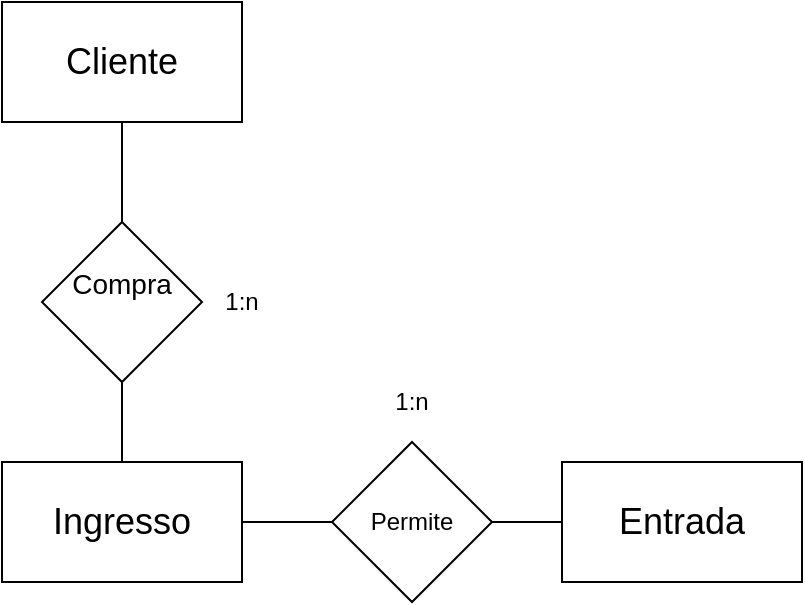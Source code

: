 <mxfile version="12.1.4" type="device" pages="1"><diagram name="Page-1" id="e7e014a7-5840-1c2e-5031-d8a46d1fe8dd"><mxGraphModel dx="854" dy="437" grid="1" gridSize="10" guides="1" tooltips="1" connect="1" arrows="1" fold="1" page="1" pageScale="1" pageWidth="1169" pageHeight="826" background="#ffffff" math="0" shadow="0"><root><mxCell id="0"/><mxCell id="1" parent="0"/><mxCell id="bBY1a_jmOntDbUeED9b_-41" value="&lt;font style=&quot;font-size: 18px&quot;&gt;Cliente&lt;/font&gt;" style="rounded=0;whiteSpace=wrap;html=1;" parent="1" vertex="1"><mxGeometry x="170" y="60" width="120" height="60" as="geometry"/></mxCell><mxCell id="bBY1a_jmOntDbUeED9b_-42" value="&lt;font style=&quot;font-size: 18px&quot;&gt;Ingresso&lt;/font&gt;" style="rounded=0;whiteSpace=wrap;html=1;" parent="1" vertex="1"><mxGeometry x="170" y="290" width="120" height="60" as="geometry"/></mxCell><mxCell id="bBY1a_jmOntDbUeED9b_-43" value="" style="endArrow=none;html=1;" parent="1" source="bBY1a_jmOntDbUeED9b_-44" target="bBY1a_jmOntDbUeED9b_-41" edge="1"><mxGeometry width="50" height="50" relative="1" as="geometry"><mxPoint x="170" y="420" as="sourcePoint"/><mxPoint x="220" y="370" as="targetPoint"/></mxGeometry></mxCell><mxCell id="bBY1a_jmOntDbUeED9b_-44" value="&lt;div&gt;&lt;font style=&quot;font-size: 14px&quot;&gt;Compra&lt;/font&gt;&lt;/div&gt;&lt;div&gt;&lt;font size=&quot;3&quot;&gt;&lt;br&gt;&lt;/font&gt;&lt;/div&gt;" style="rhombus;whiteSpace=wrap;html=1;" parent="1" vertex="1"><mxGeometry x="190" y="170" width="80" height="80" as="geometry"/></mxCell><mxCell id="bBY1a_jmOntDbUeED9b_-45" value="" style="endArrow=none;html=1;" parent="1" source="bBY1a_jmOntDbUeED9b_-42" target="bBY1a_jmOntDbUeED9b_-44" edge="1"><mxGeometry width="50" height="50" relative="1" as="geometry"><mxPoint x="230" y="290" as="sourcePoint"/><mxPoint x="230" y="120" as="targetPoint"/></mxGeometry></mxCell><mxCell id="bBY1a_jmOntDbUeED9b_-46" value="1:n" style="text;html=1;strokeColor=none;fillColor=none;align=center;verticalAlign=middle;whiteSpace=wrap;rounded=0;" parent="1" vertex="1"><mxGeometry x="270" y="200" width="40" height="20" as="geometry"/></mxCell><mxCell id="bBY1a_jmOntDbUeED9b_-57" value="" style="endArrow=none;html=1;exitX=1;exitY=0.5;exitDx=0;exitDy=0;entryX=0;entryY=0.5;entryDx=0;entryDy=0;" parent="1" source="bBY1a_jmOntDbUeED9b_-56" edge="1"><mxGeometry width="50" height="50" relative="1" as="geometry"><mxPoint x="335" y="345" as="sourcePoint"/><mxPoint x="460" y="320" as="targetPoint"/></mxGeometry></mxCell><mxCell id="bBY1a_jmOntDbUeED9b_-56" value="Permite" style="rhombus;whiteSpace=wrap;html=1;" parent="1" vertex="1"><mxGeometry x="335" y="280" width="80" height="80" as="geometry"/></mxCell><mxCell id="bBY1a_jmOntDbUeED9b_-58" value="" style="endArrow=none;html=1;exitX=1;exitY=0.5;exitDx=0;exitDy=0;entryX=0;entryY=0.5;entryDx=0;entryDy=0;" parent="1" source="bBY1a_jmOntDbUeED9b_-42" target="bBY1a_jmOntDbUeED9b_-56" edge="1"><mxGeometry width="50" height="50" relative="1" as="geometry"><mxPoint x="290" y="320" as="sourcePoint"/><mxPoint x="460" y="320" as="targetPoint"/></mxGeometry></mxCell><mxCell id="bBY1a_jmOntDbUeED9b_-59" value="1:n" style="text;html=1;strokeColor=none;fillColor=none;align=center;verticalAlign=middle;whiteSpace=wrap;rounded=0;" parent="1" vertex="1"><mxGeometry x="355" y="250" width="40" height="20" as="geometry"/></mxCell><mxCell id="bBY1a_jmOntDbUeED9b_-60" value="&lt;span style=&quot;font-size: 18px&quot;&gt;Entrada&lt;/span&gt;" style="rounded=0;whiteSpace=wrap;html=1;" parent="1" vertex="1"><mxGeometry x="450" y="290" width="120" height="60" as="geometry"/></mxCell></root></mxGraphModel></diagram></mxfile>